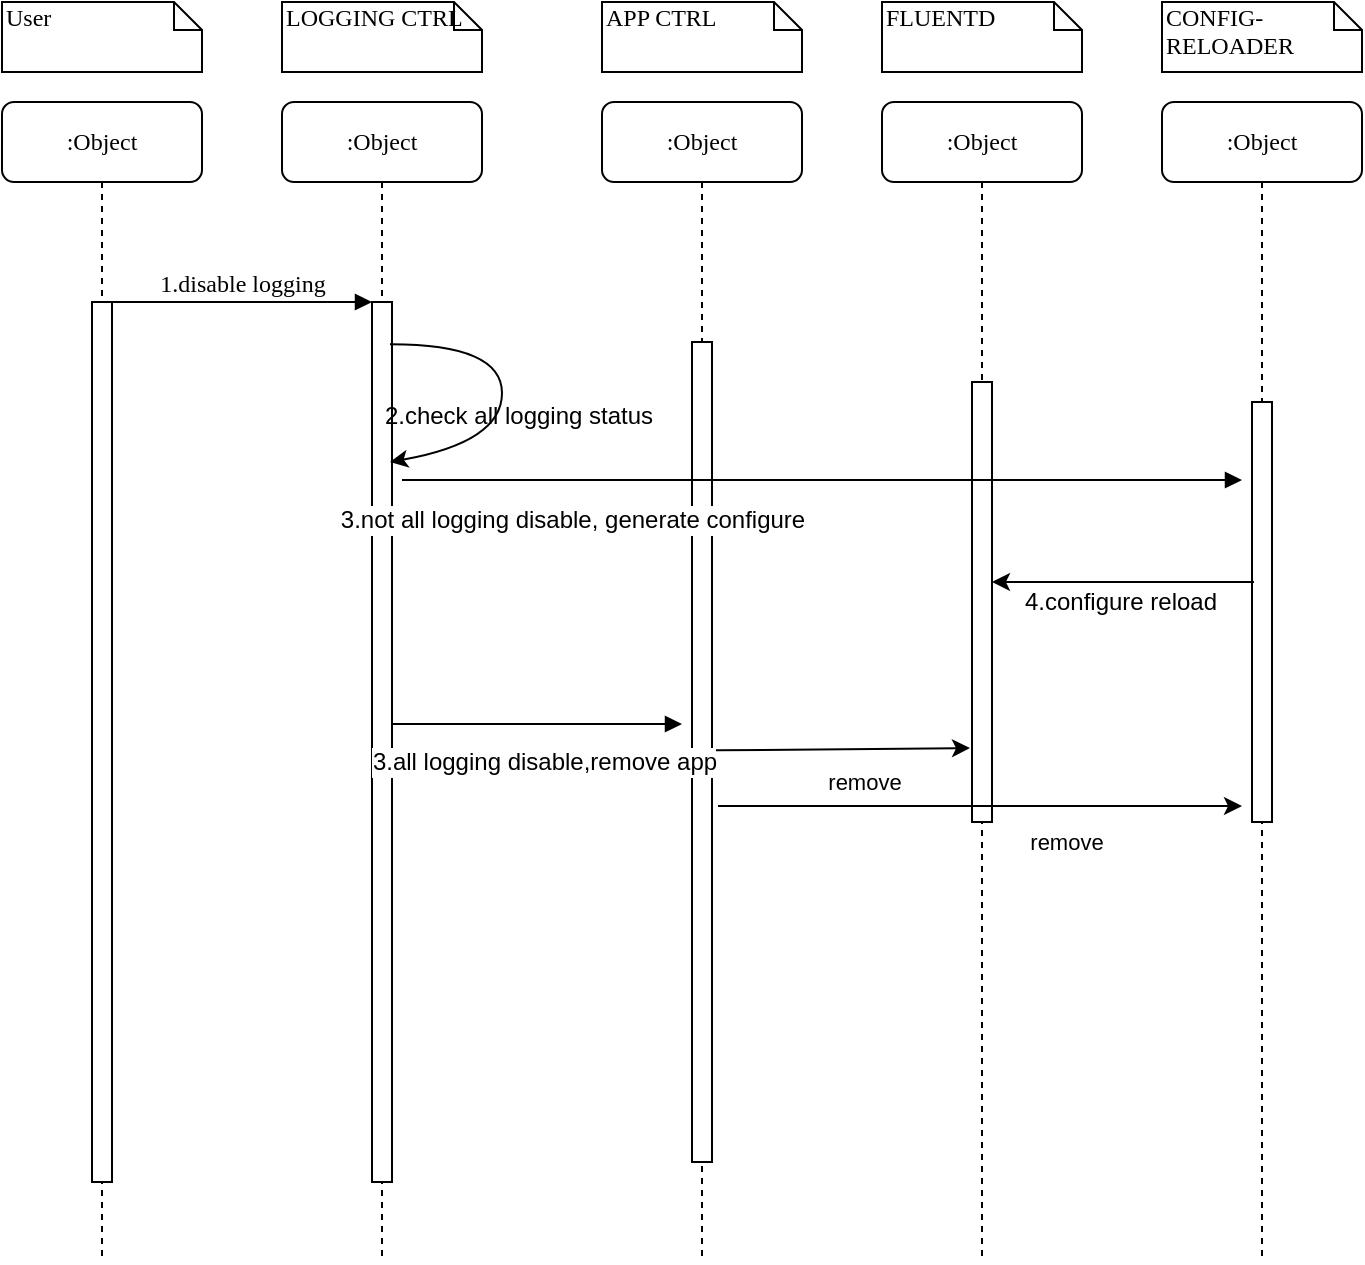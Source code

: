 <mxfile version="12.5.1" type="github">
  <diagram name="Page-1" id="13e1069c-82ec-6db2-03f1-153e76fe0fe0">
    <mxGraphModel dx="1166" dy="611" grid="1" gridSize="10" guides="1" tooltips="1" connect="1" arrows="1" fold="1" page="1" pageScale="1" pageWidth="1100" pageHeight="850" background="#ffffff" math="0" shadow="0">
      <root>
        <mxCell id="0"/>
        <mxCell id="1" parent="0"/>
        <mxCell id="vc1qw-l1xLRsCt8ntM6T-1" value=":Object" style="shape=umlLifeline;perimeter=lifelinePerimeter;whiteSpace=wrap;html=1;container=1;collapsible=0;recursiveResize=0;outlineConnect=0;rounded=1;shadow=0;comic=0;labelBackgroundColor=none;strokeWidth=1;fontFamily=Verdana;fontSize=12;align=center;" vertex="1" parent="1">
          <mxGeometry x="240" y="80" width="100" height="580" as="geometry"/>
        </mxCell>
        <mxCell id="vc1qw-l1xLRsCt8ntM6T-2" value="" style="html=1;points=[];perimeter=orthogonalPerimeter;rounded=0;shadow=0;comic=0;labelBackgroundColor=none;strokeWidth=1;fontFamily=Verdana;fontSize=12;align=center;" vertex="1" parent="vc1qw-l1xLRsCt8ntM6T-1">
          <mxGeometry x="45" y="100" width="10" height="440" as="geometry"/>
        </mxCell>
        <mxCell id="vc1qw-l1xLRsCt8ntM6T-3" value=":Object" style="shape=umlLifeline;perimeter=lifelinePerimeter;whiteSpace=wrap;html=1;container=1;collapsible=0;recursiveResize=0;outlineConnect=0;rounded=1;shadow=0;comic=0;labelBackgroundColor=none;strokeWidth=1;fontFamily=Verdana;fontSize=12;align=center;" vertex="1" parent="1">
          <mxGeometry x="400" y="80" width="100" height="580" as="geometry"/>
        </mxCell>
        <mxCell id="vc1qw-l1xLRsCt8ntM6T-4" value="" style="html=1;points=[];perimeter=orthogonalPerimeter;rounded=0;shadow=0;comic=0;labelBackgroundColor=none;strokeWidth=1;fontFamily=Verdana;fontSize=12;align=center;" vertex="1" parent="vc1qw-l1xLRsCt8ntM6T-3">
          <mxGeometry x="45" y="120" width="10" height="410" as="geometry"/>
        </mxCell>
        <mxCell id="vc1qw-l1xLRsCt8ntM6T-5" value=":Object" style="shape=umlLifeline;perimeter=lifelinePerimeter;whiteSpace=wrap;html=1;container=1;collapsible=0;recursiveResize=0;outlineConnect=0;rounded=1;shadow=0;comic=0;labelBackgroundColor=none;strokeWidth=1;fontFamily=Verdana;fontSize=12;align=center;" vertex="1" parent="1">
          <mxGeometry x="540" y="80" width="100" height="580" as="geometry"/>
        </mxCell>
        <mxCell id="vc1qw-l1xLRsCt8ntM6T-6" value=":Object" style="shape=umlLifeline;perimeter=lifelinePerimeter;whiteSpace=wrap;html=1;container=1;collapsible=0;recursiveResize=0;outlineConnect=0;rounded=1;shadow=0;comic=0;labelBackgroundColor=none;strokeWidth=1;fontFamily=Verdana;fontSize=12;align=center;" vertex="1" parent="1">
          <mxGeometry x="680" y="80" width="100" height="580" as="geometry"/>
        </mxCell>
        <mxCell id="vc1qw-l1xLRsCt8ntM6T-7" value=":Object" style="shape=umlLifeline;perimeter=lifelinePerimeter;whiteSpace=wrap;html=1;container=1;collapsible=0;recursiveResize=0;outlineConnect=0;rounded=1;shadow=0;comic=0;labelBackgroundColor=none;strokeWidth=1;fontFamily=Verdana;fontSize=12;align=center;" vertex="1" parent="1">
          <mxGeometry x="100" y="80" width="100" height="580" as="geometry"/>
        </mxCell>
        <mxCell id="vc1qw-l1xLRsCt8ntM6T-8" value="" style="html=1;points=[];perimeter=orthogonalPerimeter;rounded=0;shadow=0;comic=0;labelBackgroundColor=none;strokeWidth=1;fontFamily=Verdana;fontSize=12;align=center;" vertex="1" parent="vc1qw-l1xLRsCt8ntM6T-7">
          <mxGeometry x="45" y="100" width="10" height="440" as="geometry"/>
        </mxCell>
        <mxCell id="vc1qw-l1xLRsCt8ntM6T-9" value="" style="html=1;points=[];perimeter=orthogonalPerimeter;rounded=0;shadow=0;comic=0;labelBackgroundColor=none;strokeWidth=1;fontFamily=Verdana;fontSize=12;align=center;" vertex="1" parent="1">
          <mxGeometry x="585" y="220" width="10" height="220" as="geometry"/>
        </mxCell>
        <mxCell id="vc1qw-l1xLRsCt8ntM6T-10" value="" style="html=1;points=[];perimeter=orthogonalPerimeter;rounded=0;shadow=0;comic=0;labelBackgroundColor=none;strokeWidth=1;fontFamily=Verdana;fontSize=12;align=center;" vertex="1" parent="1">
          <mxGeometry x="725" y="230" width="10" height="210" as="geometry"/>
        </mxCell>
        <mxCell id="vc1qw-l1xLRsCt8ntM6T-12" value="1.disable logging" style="html=1;verticalAlign=bottom;endArrow=block;entryX=0;entryY=0;labelBackgroundColor=none;fontFamily=Verdana;fontSize=12;edgeStyle=elbowEdgeStyle;elbow=vertical;" edge="1" parent="1" source="vc1qw-l1xLRsCt8ntM6T-8" target="vc1qw-l1xLRsCt8ntM6T-2">
          <mxGeometry relative="1" as="geometry">
            <mxPoint x="220" y="190" as="sourcePoint"/>
          </mxGeometry>
        </mxCell>
        <mxCell id="vc1qw-l1xLRsCt8ntM6T-14" value="User" style="shape=note;whiteSpace=wrap;html=1;size=14;verticalAlign=top;align=left;spacingTop=-6;rounded=0;shadow=0;comic=0;labelBackgroundColor=none;strokeWidth=1;fontFamily=Verdana;fontSize=12" vertex="1" parent="1">
          <mxGeometry x="100" y="30" width="100" height="35" as="geometry"/>
        </mxCell>
        <mxCell id="vc1qw-l1xLRsCt8ntM6T-15" value="LOGGING CTRL" style="shape=note;whiteSpace=wrap;html=1;size=14;verticalAlign=top;align=left;spacingTop=-6;rounded=0;shadow=0;comic=0;labelBackgroundColor=none;strokeWidth=1;fontFamily=Verdana;fontSize=12" vertex="1" parent="1">
          <mxGeometry x="240" y="30" width="100" height="35" as="geometry"/>
        </mxCell>
        <mxCell id="vc1qw-l1xLRsCt8ntM6T-16" value="APP CTRL" style="shape=note;whiteSpace=wrap;html=1;size=14;verticalAlign=top;align=left;spacingTop=-6;rounded=0;shadow=0;comic=0;labelBackgroundColor=none;strokeWidth=1;fontFamily=Verdana;fontSize=12" vertex="1" parent="1">
          <mxGeometry x="400" y="30" width="100" height="35" as="geometry"/>
        </mxCell>
        <mxCell id="vc1qw-l1xLRsCt8ntM6T-17" value="FLUENTD" style="shape=note;whiteSpace=wrap;html=1;size=14;verticalAlign=top;align=left;spacingTop=-6;rounded=0;shadow=0;comic=0;labelBackgroundColor=none;strokeWidth=1;fontFamily=Verdana;fontSize=12" vertex="1" parent="1">
          <mxGeometry x="540" y="30" width="100" height="35" as="geometry"/>
        </mxCell>
        <mxCell id="vc1qw-l1xLRsCt8ntM6T-18" value="CONFIG-RELOADER" style="shape=note;whiteSpace=wrap;html=1;size=14;verticalAlign=top;align=left;spacingTop=-6;rounded=0;shadow=0;comic=0;labelBackgroundColor=none;strokeWidth=1;fontFamily=Verdana;fontSize=12" vertex="1" parent="1">
          <mxGeometry x="680" y="30" width="100" height="35" as="geometry"/>
        </mxCell>
        <mxCell id="vc1qw-l1xLRsCt8ntM6T-19" value="" style="html=1;verticalAlign=bottom;endArrow=block;labelBackgroundColor=none;fontFamily=Verdana;fontSize=12;edgeStyle=elbowEdgeStyle;elbow=vertical;" edge="1" parent="1">
          <mxGeometry x="0.684" y="-80" relative="1" as="geometry">
            <mxPoint x="300" y="269" as="sourcePoint"/>
            <mxPoint x="720" y="269" as="targetPoint"/>
            <Array as="points"/>
            <mxPoint as="offset"/>
          </mxGeometry>
        </mxCell>
        <mxCell id="vc1qw-l1xLRsCt8ntM6T-31" value="3.not all logging disable, generate configure" style="text;html=1;align=center;verticalAlign=middle;resizable=0;points=[];labelBackgroundColor=#ffffff;" vertex="1" connectable="0" parent="vc1qw-l1xLRsCt8ntM6T-19">
          <mxGeometry x="-0.723" y="-1" relative="1" as="geometry">
            <mxPoint x="27" y="19" as="offset"/>
          </mxGeometry>
        </mxCell>
        <mxCell id="vc1qw-l1xLRsCt8ntM6T-26" value="" style="endArrow=classic;html=1;entryX=1;entryY=0.75;entryDx=0;entryDy=0;entryPerimeter=0;" edge="1" parent="1">
          <mxGeometry width="50" height="50" relative="1" as="geometry">
            <mxPoint x="726" y="320" as="sourcePoint"/>
            <mxPoint x="595" y="320" as="targetPoint"/>
          </mxGeometry>
        </mxCell>
        <mxCell id="vc1qw-l1xLRsCt8ntM6T-27" value="4.configure reload" style="text;html=1;align=center;verticalAlign=middle;resizable=0;points=[];labelBackgroundColor=#ffffff;" vertex="1" connectable="0" parent="vc1qw-l1xLRsCt8ntM6T-26">
          <mxGeometry x="0.541" y="1" relative="1" as="geometry">
            <mxPoint x="34" y="9" as="offset"/>
          </mxGeometry>
        </mxCell>
        <mxCell id="vc1qw-l1xLRsCt8ntM6T-28" value="" style="curved=1;endArrow=classic;html=1;exitX=0.9;exitY=0.048;exitDx=0;exitDy=0;exitPerimeter=0;" edge="1" parent="1" source="vc1qw-l1xLRsCt8ntM6T-2">
          <mxGeometry width="50" height="50" relative="1" as="geometry">
            <mxPoint x="100" y="730" as="sourcePoint"/>
            <mxPoint x="294" y="260" as="targetPoint"/>
            <Array as="points">
              <mxPoint x="350" y="201"/>
              <mxPoint x="350" y="250"/>
            </Array>
          </mxGeometry>
        </mxCell>
        <mxCell id="vc1qw-l1xLRsCt8ntM6T-30" value="2.check all logging status" style="text;html=1;align=center;verticalAlign=middle;resizable=0;points=[];autosize=1;" vertex="1" parent="1">
          <mxGeometry x="283" y="227" width="150" height="20" as="geometry"/>
        </mxCell>
        <mxCell id="vc1qw-l1xLRsCt8ntM6T-32" value="" style="html=1;verticalAlign=bottom;endArrow=block;labelBackgroundColor=none;fontFamily=Verdana;fontSize=12;edgeStyle=elbowEdgeStyle;elbow=vertical;" edge="1" parent="1" source="vc1qw-l1xLRsCt8ntM6T-2">
          <mxGeometry x="1" y="-176" relative="1" as="geometry">
            <mxPoint x="305" y="380" as="sourcePoint"/>
            <mxPoint x="440" y="391" as="targetPoint"/>
            <Array as="points">
              <mxPoint x="340" y="391"/>
            </Array>
            <mxPoint x="166" y="-117" as="offset"/>
          </mxGeometry>
        </mxCell>
        <mxCell id="vc1qw-l1xLRsCt8ntM6T-33" value="3.all logging disable,remove app" style="text;html=1;align=center;verticalAlign=middle;resizable=0;points=[];labelBackgroundColor=#ffffff;" vertex="1" connectable="0" parent="vc1qw-l1xLRsCt8ntM6T-32">
          <mxGeometry x="-0.723" y="-1" relative="1" as="geometry">
            <mxPoint x="56" y="18" as="offset"/>
          </mxGeometry>
        </mxCell>
        <mxCell id="vc1qw-l1xLRsCt8ntM6T-34" value="remove" style="endArrow=classic;html=1;exitX=1.2;exitY=0.498;exitDx=0;exitDy=0;exitPerimeter=0;entryX=-0.1;entryY=0.832;entryDx=0;entryDy=0;entryPerimeter=0;" edge="1" parent="1" source="vc1qw-l1xLRsCt8ntM6T-4" target="vc1qw-l1xLRsCt8ntM6T-9">
          <mxGeometry x="0.16" y="-16" width="50" height="50" relative="1" as="geometry">
            <mxPoint x="100" y="730" as="sourcePoint"/>
            <mxPoint x="150" y="680" as="targetPoint"/>
            <mxPoint as="offset"/>
          </mxGeometry>
        </mxCell>
        <mxCell id="vc1qw-l1xLRsCt8ntM6T-36" value="remove" style="endArrow=classic;html=1;exitX=1.3;exitY=0.566;exitDx=0;exitDy=0;exitPerimeter=0;" edge="1" parent="1" source="vc1qw-l1xLRsCt8ntM6T-4">
          <mxGeometry x="0.323" y="-18" width="50" height="50" relative="1" as="geometry">
            <mxPoint x="464" y="414" as="sourcePoint"/>
            <mxPoint x="720" y="432" as="targetPoint"/>
            <mxPoint as="offset"/>
          </mxGeometry>
        </mxCell>
      </root>
    </mxGraphModel>
  </diagram>
</mxfile>
